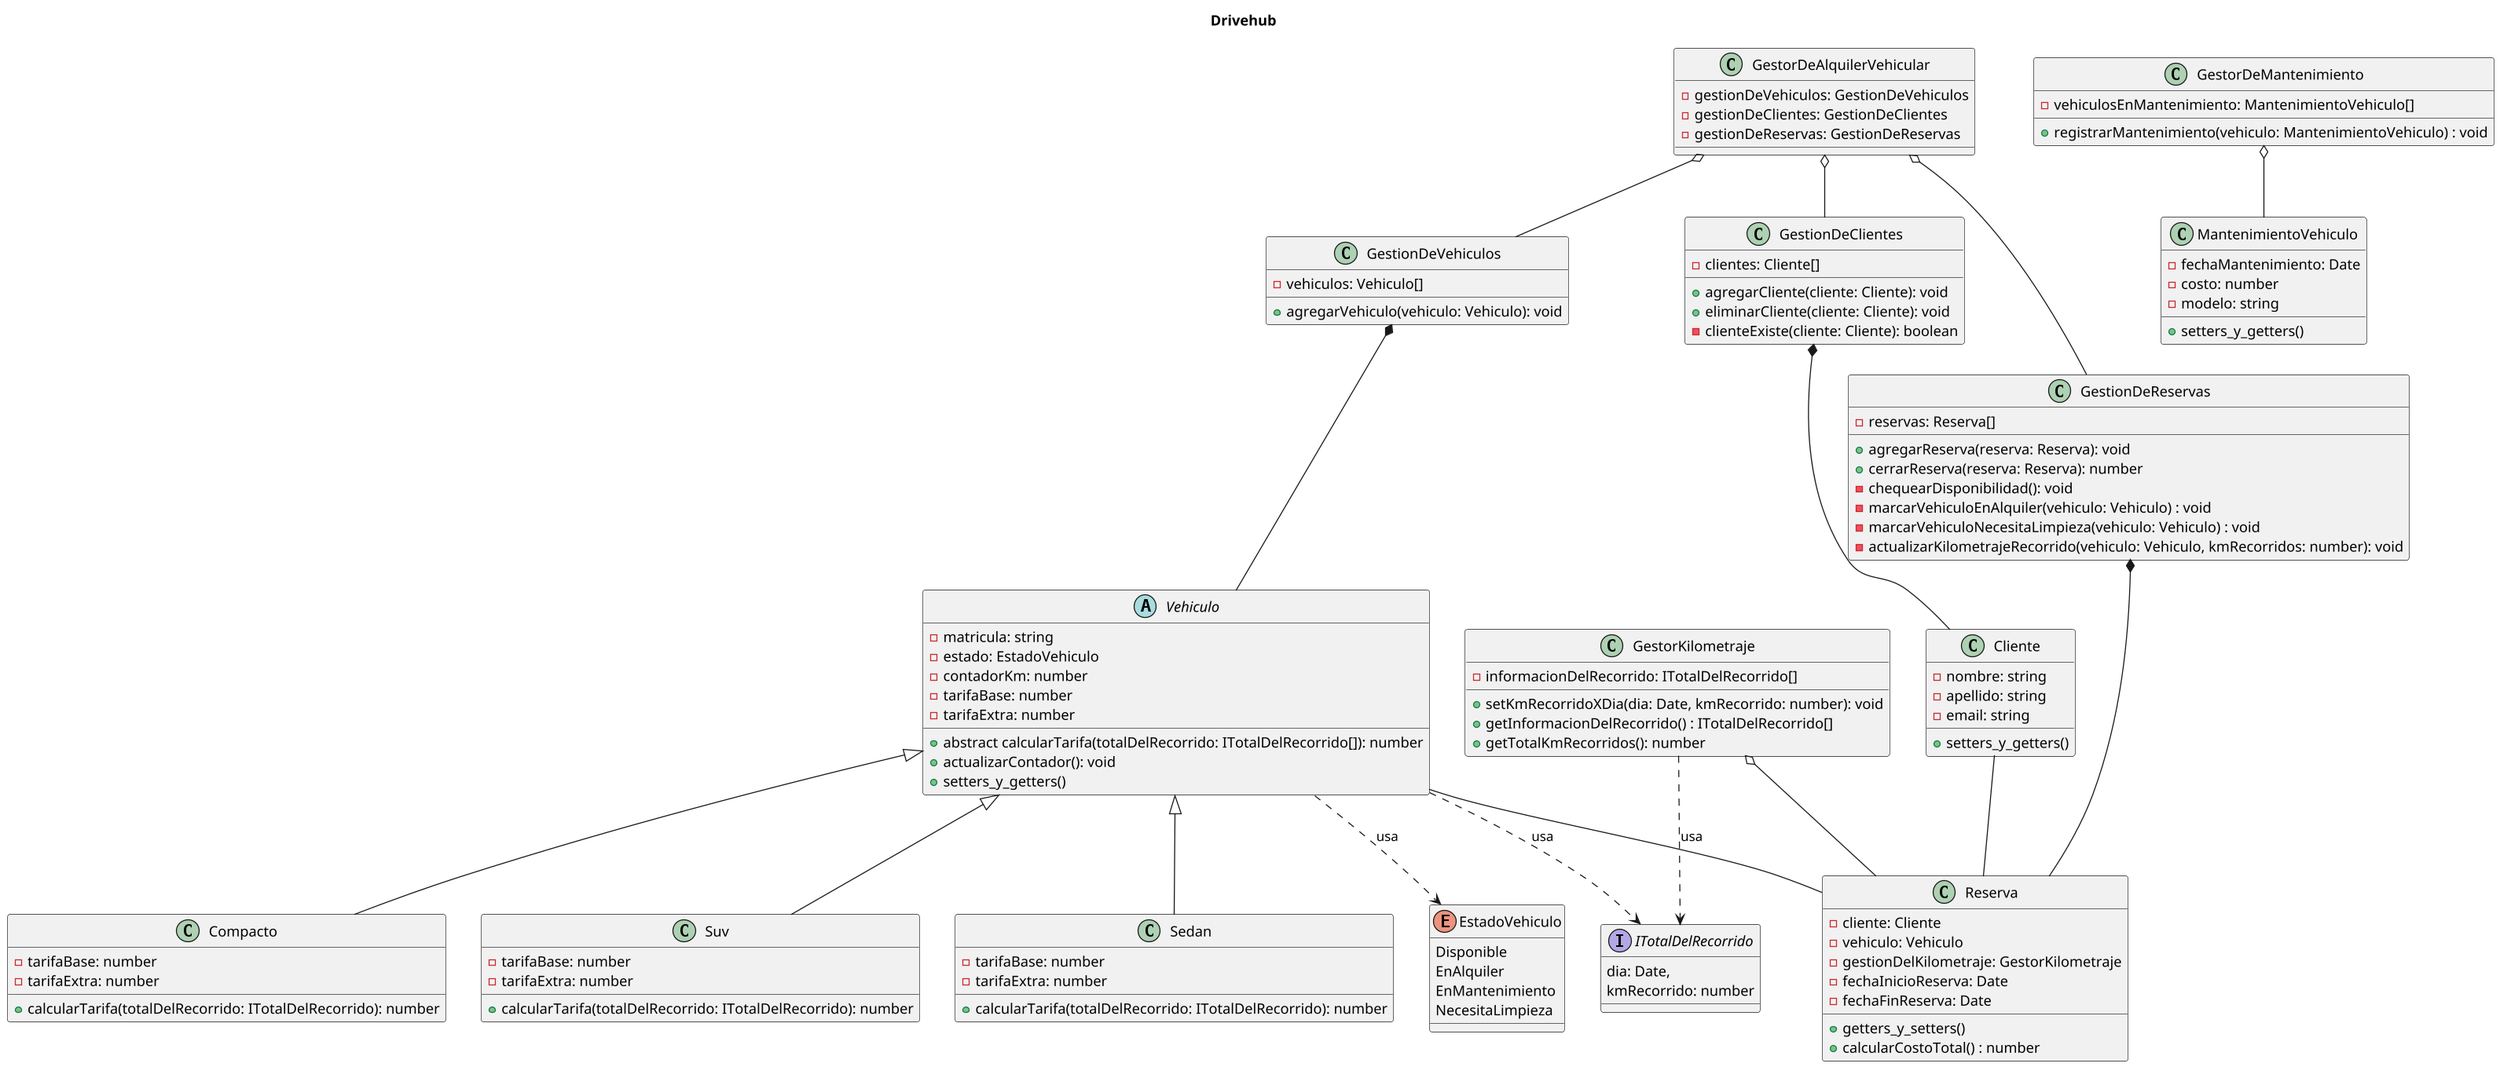 @startuml TP

title "Drivehub"
scale 1.3

enum EstadoVehiculo {
   Disponible
   EnAlquiler
   EnMantenimiento
   NecesitaLimpieza
}

interface ITotalDelRecorrido{
   dia: Date,
   kmRecorrido: number
}

' Vehiculos
abstract class Vehiculo{
   -matricula: string
   -estado: EstadoVehiculo
   -contadorKm: number
   -tarifaBase: number
   -tarifaExtra: number

   + abstract calcularTarifa(totalDelRecorrido: ITotalDelRecorrido[]): number
   + actualizarContador(): void
   + setters_y_getters()
}

class Compacto{
   -tarifaBase: number
   -tarifaExtra: number
   + calcularTarifa(totalDelRecorrido: ITotalDelRecorrido): number
}

class Suv{
   -tarifaBase: number
   -tarifaExtra: number
   + calcularTarifa(totalDelRecorrido: ITotalDelRecorrido): number
}

class Sedan{
   -tarifaBase: number
   -tarifaExtra: number
   + calcularTarifa(totalDelRecorrido: ITotalDelRecorrido): number
}

Vehiculo <|-- Compacto
Vehiculo <|-- Sedan
Vehiculo <|-- Suv

' Clientes
class Cliente{
   -nombre: string
   -apellido: string
   -email: string
   
   + setters_y_getters()
}

class GestionDeClientes{
   - clientes: Cliente[]
   + agregarCliente(cliente: Cliente): void
   + eliminarCliente(cliente: Cliente): void
   - clienteExiste(cliente: Cliente): boolean
}

GestionDeClientes *-- Cliente

' Reservas
class Reserva{
   -cliente: Cliente
   -vehiculo: Vehiculo
   -gestionDelKilometraje: GestorKilometraje
   -fechaInicioReserva: Date
   - fechaFinReserva: Date
   
   + getters_y_setters()
   + calcularCostoTotal() : number
}


class GestorKilometraje{
   - informacionDelRecorrido: ITotalDelRecorrido[]
   + setKmRecorridoXDia(dia: Date, kmRecorrido: number): void
   + getInformacionDelRecorrido() : ITotalDelRecorrido[]
   + getTotalKmRecorridos(): number
}

class GestionDeReservas{
   -reservas: Reserva[]
   +agregarReserva(reserva: Reserva): void
   +cerrarReserva(reserva: Reserva): number
   -chequearDisponibilidad(): void
   - marcarVehiculoEnAlquiler(vehiculo: Vehiculo) : void
   - marcarVehiculoNecesitaLimpieza(vehiculo: Vehiculo) : void
   - actualizarKilometrajeRecorrido(vehiculo: Vehiculo, kmRecorridos: number): void
}

GestionDeReservas *-- Reserva
GestorKilometraje o-- Reserva

Cliente -- Reserva
Vehiculo -- Reserva

' Vehiculos gestion
class GestionDeVehiculos{
   - vehiculos: Vehiculo[]
   + agregarVehiculo(vehiculo: Vehiculo): void
}

GestionDeVehiculos *-- Vehiculo

' Gestor principal
class GestorDeAlquilerVehicular{
   - gestionDeVehiculos: GestionDeVehiculos
   - gestionDeClientes: GestionDeClientes
   - gestionDeReservas: GestionDeReservas
}

GestorDeAlquilerVehicular o-- GestionDeVehiculos
GestorDeAlquilerVehicular o-- GestionDeReservas
GestorDeAlquilerVehicular o-- GestionDeClientes

' Mantenimiento
class MantenimientoVehiculo{
   -fechaMantenimiento: Date
   -costo: number
   -modelo: string
   + setters_y_getters()
}

class GestorDeMantenimiento{
   - vehiculosEnMantenimiento: MantenimientoVehiculo[]
   + registrarMantenimiento(vehiculo: MantenimientoVehiculo) : void
}

GestorDeMantenimiento o-- MantenimientoVehiculo
Vehiculo ..> EstadoVehiculo : usa
Vehiculo ..> ITotalDelRecorrido : usa
GestorKilometraje ..> ITotalDelRecorrido : usa



' Dep
